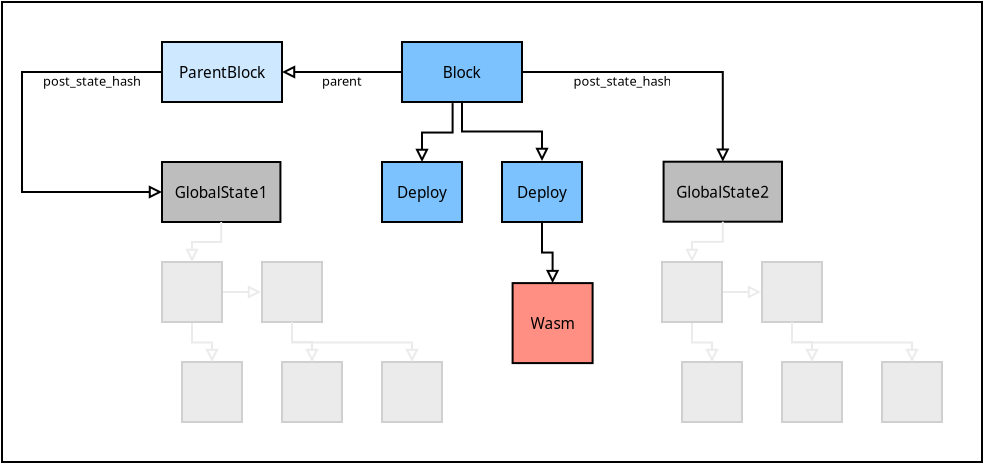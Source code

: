 <?xml version="1.0" encoding="UTF-8"?>
<dia:diagram xmlns:dia="http://www.lysator.liu.se/~alla/dia/">
  <dia:layer name="Bounding Box" visible="true" connectable="true">
    <dia:object type="Standard - Box" version="0" id="O0">
      <dia:attribute name="obj_pos">
        <dia:point val="-13,4"/>
      </dia:attribute>
      <dia:attribute name="obj_bb">
        <dia:rectangle val="-13.05,3.95;36.05,27.05"/>
      </dia:attribute>
      <dia:attribute name="elem_corner">
        <dia:point val="-13,4"/>
      </dia:attribute>
      <dia:attribute name="elem_width">
        <dia:real val="49"/>
      </dia:attribute>
      <dia:attribute name="elem_height">
        <dia:real val="23"/>
      </dia:attribute>
      <dia:attribute name="show_background">
        <dia:boolean val="true"/>
      </dia:attribute>
    </dia:object>
  </dia:layer>
  <dia:layer name="Diagram" visible="true" connectable="true" active="true">
    <dia:object type="Standard - Box" version="0" id="O1">
      <dia:attribute name="obj_pos">
        <dia:point val="7,6"/>
      </dia:attribute>
      <dia:attribute name="obj_bb">
        <dia:rectangle val="6.95,5.95;13.05,9.05"/>
      </dia:attribute>
      <dia:attribute name="elem_corner">
        <dia:point val="7,6"/>
      </dia:attribute>
      <dia:attribute name="elem_width">
        <dia:real val="6"/>
      </dia:attribute>
      <dia:attribute name="elem_height">
        <dia:real val="3"/>
      </dia:attribute>
      <dia:attribute name="inner_color">
        <dia:color val="#7bc2ffff"/>
      </dia:attribute>
      <dia:attribute name="show_background">
        <dia:boolean val="true"/>
      </dia:attribute>
    </dia:object>
    <dia:object type="Standard - Text" version="1" id="O2">
      <dia:attribute name="obj_pos">
        <dia:point val="10,7.5"/>
      </dia:attribute>
      <dia:attribute name="obj_bb">
        <dia:rectangle val="9.054,7.04;10.946,7.96"/>
      </dia:attribute>
      <dia:attribute name="text">
        <dia:composite type="text">
          <dia:attribute name="string">
            <dia:string>#Block#</dia:string>
          </dia:attribute>
          <dia:attribute name="font">
            <dia:font family="Fira Sans" style="0" name="Courier"/>
          </dia:attribute>
          <dia:attribute name="height">
            <dia:real val="0.959"/>
          </dia:attribute>
          <dia:attribute name="pos">
            <dia:point val="10,7.757"/>
          </dia:attribute>
          <dia:attribute name="color">
            <dia:color val="#000000ff"/>
          </dia:attribute>
          <dia:attribute name="alignment">
            <dia:enum val="1"/>
          </dia:attribute>
        </dia:composite>
      </dia:attribute>
      <dia:attribute name="valign">
        <dia:enum val="2"/>
      </dia:attribute>
      <dia:connections>
        <dia:connection handle="0" to="O1" connection="8"/>
      </dia:connections>
    </dia:object>
    <dia:object type="Standard - Box" version="0" id="O3">
      <dia:attribute name="obj_pos">
        <dia:point val="6,12"/>
      </dia:attribute>
      <dia:attribute name="obj_bb">
        <dia:rectangle val="5.95,11.95;10.05,15.05"/>
      </dia:attribute>
      <dia:attribute name="elem_corner">
        <dia:point val="6,12"/>
      </dia:attribute>
      <dia:attribute name="elem_width">
        <dia:real val="4"/>
      </dia:attribute>
      <dia:attribute name="elem_height">
        <dia:real val="3"/>
      </dia:attribute>
      <dia:attribute name="inner_color">
        <dia:color val="#7bc2ffff"/>
      </dia:attribute>
      <dia:attribute name="show_background">
        <dia:boolean val="true"/>
      </dia:attribute>
    </dia:object>
    <dia:object type="Standard - Text" version="1" id="O4">
      <dia:attribute name="obj_pos">
        <dia:point val="8,13.5"/>
      </dia:attribute>
      <dia:attribute name="obj_bb">
        <dia:rectangle val="6.796,13.005;9.227,13.995"/>
      </dia:attribute>
      <dia:attribute name="text">
        <dia:composite type="text">
          <dia:attribute name="string">
            <dia:string>#Deploy#</dia:string>
          </dia:attribute>
          <dia:attribute name="font">
            <dia:font family="Fira Sans" style="0" name="Courier"/>
          </dia:attribute>
          <dia:attribute name="height">
            <dia:real val="0.959"/>
          </dia:attribute>
          <dia:attribute name="pos">
            <dia:point val="8,13.745"/>
          </dia:attribute>
          <dia:attribute name="color">
            <dia:color val="#000000ff"/>
          </dia:attribute>
          <dia:attribute name="alignment">
            <dia:enum val="1"/>
          </dia:attribute>
        </dia:composite>
      </dia:attribute>
      <dia:attribute name="valign">
        <dia:enum val="2"/>
      </dia:attribute>
      <dia:connections>
        <dia:connection handle="0" to="O3" connection="8"/>
      </dia:connections>
    </dia:object>
    <dia:object type="Standard - Box" version="0" id="O5">
      <dia:attribute name="obj_pos">
        <dia:point val="12,12"/>
      </dia:attribute>
      <dia:attribute name="obj_bb">
        <dia:rectangle val="11.95,11.95;16.05,15.05"/>
      </dia:attribute>
      <dia:attribute name="elem_corner">
        <dia:point val="12,12"/>
      </dia:attribute>
      <dia:attribute name="elem_width">
        <dia:real val="4"/>
      </dia:attribute>
      <dia:attribute name="elem_height">
        <dia:real val="3"/>
      </dia:attribute>
      <dia:attribute name="inner_color">
        <dia:color val="#7bc2ffff"/>
      </dia:attribute>
      <dia:attribute name="show_background">
        <dia:boolean val="true"/>
      </dia:attribute>
    </dia:object>
    <dia:object type="Standard - Text" version="1" id="O6">
      <dia:attribute name="obj_pos">
        <dia:point val="14,13.5"/>
      </dia:attribute>
      <dia:attribute name="obj_bb">
        <dia:rectangle val="12.796,13.005;15.227,13.995"/>
      </dia:attribute>
      <dia:attribute name="text">
        <dia:composite type="text">
          <dia:attribute name="string">
            <dia:string>#Deploy#</dia:string>
          </dia:attribute>
          <dia:attribute name="font">
            <dia:font family="Fira Sans" style="0" name="Courier"/>
          </dia:attribute>
          <dia:attribute name="height">
            <dia:real val="0.959"/>
          </dia:attribute>
          <dia:attribute name="pos">
            <dia:point val="14,13.745"/>
          </dia:attribute>
          <dia:attribute name="color">
            <dia:color val="#000000ff"/>
          </dia:attribute>
          <dia:attribute name="alignment">
            <dia:enum val="1"/>
          </dia:attribute>
        </dia:composite>
      </dia:attribute>
      <dia:attribute name="valign">
        <dia:enum val="2"/>
      </dia:attribute>
      <dia:connections>
        <dia:connection handle="0" to="O5" connection="8"/>
      </dia:connections>
    </dia:object>
    <dia:object type="Standard - ZigZagLine" version="1" id="O7">
      <dia:attribute name="obj_pos">
        <dia:point val="9.53,9.055"/>
      </dia:attribute>
      <dia:attribute name="obj_bb">
        <dia:rectangle val="7.669,9.005;9.58,12.05"/>
      </dia:attribute>
      <dia:attribute name="orth_points">
        <dia:point val="9.53,9.055"/>
        <dia:point val="9.53,10.527"/>
        <dia:point val="8,10.527"/>
        <dia:point val="8,12"/>
      </dia:attribute>
      <dia:attribute name="orth_orient">
        <dia:enum val="1"/>
        <dia:enum val="0"/>
        <dia:enum val="1"/>
      </dia:attribute>
      <dia:attribute name="autorouting">
        <dia:boolean val="true"/>
      </dia:attribute>
      <dia:attribute name="end_arrow">
        <dia:enum val="2"/>
      </dia:attribute>
      <dia:attribute name="end_arrow_length">
        <dia:real val="0.5"/>
      </dia:attribute>
      <dia:attribute name="end_arrow_width">
        <dia:real val="0.5"/>
      </dia:attribute>
      <dia:connections>
        <dia:connection handle="1" to="O3" connection="1"/>
      </dia:connections>
    </dia:object>
    <dia:object type="Standard - ZigZagLine" version="1" id="O8">
      <dia:attribute name="obj_pos">
        <dia:point val="10,9"/>
      </dia:attribute>
      <dia:attribute name="obj_bb">
        <dia:rectangle val="9.95,8.95;14.331,12.0"/>
      </dia:attribute>
      <dia:attribute name="orth_points">
        <dia:point val="10,9"/>
        <dia:point val="10,10.475"/>
        <dia:point val="14,10.475"/>
        <dia:point val="14,11.95"/>
      </dia:attribute>
      <dia:attribute name="orth_orient">
        <dia:enum val="1"/>
        <dia:enum val="0"/>
        <dia:enum val="1"/>
      </dia:attribute>
      <dia:attribute name="autorouting">
        <dia:boolean val="true"/>
      </dia:attribute>
      <dia:attribute name="end_arrow">
        <dia:enum val="2"/>
      </dia:attribute>
      <dia:attribute name="end_arrow_length">
        <dia:real val="0.5"/>
      </dia:attribute>
      <dia:attribute name="end_arrow_width">
        <dia:real val="0.5"/>
      </dia:attribute>
      <dia:connections>
        <dia:connection handle="0" to="O1" connection="6"/>
        <dia:connection handle="1" to="O5" connection="8"/>
      </dia:connections>
    </dia:object>
    <dia:object type="Standard - Box" version="0" id="O9">
      <dia:attribute name="obj_pos">
        <dia:point val="12.53,18.055"/>
      </dia:attribute>
      <dia:attribute name="obj_bb">
        <dia:rectangle val="12.48,18.005;16.58,22.105"/>
      </dia:attribute>
      <dia:attribute name="elem_corner">
        <dia:point val="12.53,18.055"/>
      </dia:attribute>
      <dia:attribute name="elem_width">
        <dia:real val="4"/>
      </dia:attribute>
      <dia:attribute name="elem_height">
        <dia:real val="4"/>
      </dia:attribute>
      <dia:attribute name="inner_color">
        <dia:color val="#ff8f83ff"/>
      </dia:attribute>
      <dia:attribute name="show_background">
        <dia:boolean val="true"/>
      </dia:attribute>
    </dia:object>
    <dia:object type="Standard - Text" version="1" id="O10">
      <dia:attribute name="obj_pos">
        <dia:point val="14.53,20.055"/>
      </dia:attribute>
      <dia:attribute name="obj_bb">
        <dia:rectangle val="13.509,19.56;15.574,20.55"/>
      </dia:attribute>
      <dia:attribute name="text">
        <dia:composite type="text">
          <dia:attribute name="string">
            <dia:string>#Wasm#</dia:string>
          </dia:attribute>
          <dia:attribute name="font">
            <dia:font family="Fira Sans" style="0" name="Courier"/>
          </dia:attribute>
          <dia:attribute name="height">
            <dia:real val="0.959"/>
          </dia:attribute>
          <dia:attribute name="pos">
            <dia:point val="14.53,20.3"/>
          </dia:attribute>
          <dia:attribute name="color">
            <dia:color val="#000000ff"/>
          </dia:attribute>
          <dia:attribute name="alignment">
            <dia:enum val="1"/>
          </dia:attribute>
        </dia:composite>
      </dia:attribute>
      <dia:attribute name="valign">
        <dia:enum val="2"/>
      </dia:attribute>
      <dia:connections>
        <dia:connection handle="0" to="O9" connection="8"/>
      </dia:connections>
    </dia:object>
    <dia:object type="Standard - ZigZagLine" version="1" id="O11">
      <dia:attribute name="obj_pos">
        <dia:point val="14,15"/>
      </dia:attribute>
      <dia:attribute name="obj_bb">
        <dia:rectangle val="13.95,14.95;14.861,18.105"/>
      </dia:attribute>
      <dia:attribute name="orth_points">
        <dia:point val="14,15"/>
        <dia:point val="14,16.527"/>
        <dia:point val="14.53,16.527"/>
        <dia:point val="14.53,18.055"/>
      </dia:attribute>
      <dia:attribute name="orth_orient">
        <dia:enum val="1"/>
        <dia:enum val="0"/>
        <dia:enum val="1"/>
      </dia:attribute>
      <dia:attribute name="autorouting">
        <dia:boolean val="true"/>
      </dia:attribute>
      <dia:attribute name="end_arrow">
        <dia:enum val="2"/>
      </dia:attribute>
      <dia:attribute name="end_arrow_length">
        <dia:real val="0.5"/>
      </dia:attribute>
      <dia:attribute name="end_arrow_width">
        <dia:real val="0.5"/>
      </dia:attribute>
      <dia:connections>
        <dia:connection handle="0" to="O5" connection="6"/>
        <dia:connection handle="1" to="O9" connection="1"/>
      </dia:connections>
    </dia:object>
    <dia:object type="Standard - Box" version="0" id="O12">
      <dia:attribute name="obj_pos">
        <dia:point val="20.079,11.985"/>
      </dia:attribute>
      <dia:attribute name="obj_bb">
        <dia:rectangle val="20.029,11.935;26.05,15.035"/>
      </dia:attribute>
      <dia:attribute name="elem_corner">
        <dia:point val="20.079,11.985"/>
      </dia:attribute>
      <dia:attribute name="elem_width">
        <dia:real val="5.921"/>
      </dia:attribute>
      <dia:attribute name="elem_height">
        <dia:real val="3"/>
      </dia:attribute>
      <dia:attribute name="inner_color">
        <dia:color val="#bdbdbdff"/>
      </dia:attribute>
      <dia:attribute name="show_background">
        <dia:boolean val="true"/>
      </dia:attribute>
    </dia:object>
    <dia:object type="Standard - Text" version="1" id="O13">
      <dia:attribute name="obj_pos">
        <dia:point val="23.039,13.485"/>
      </dia:attribute>
      <dia:attribute name="obj_bb">
        <dia:rectangle val="20.823,12.99;25.279,13.979"/>
      </dia:attribute>
      <dia:attribute name="text">
        <dia:composite type="text">
          <dia:attribute name="string">
            <dia:string>#GlobalState2#</dia:string>
          </dia:attribute>
          <dia:attribute name="font">
            <dia:font family="Fira Sans" style="0" name="Courier"/>
          </dia:attribute>
          <dia:attribute name="height">
            <dia:real val="0.959"/>
          </dia:attribute>
          <dia:attribute name="pos">
            <dia:point val="23.039,13.73"/>
          </dia:attribute>
          <dia:attribute name="color">
            <dia:color val="#000000ff"/>
          </dia:attribute>
          <dia:attribute name="alignment">
            <dia:enum val="1"/>
          </dia:attribute>
        </dia:composite>
      </dia:attribute>
      <dia:attribute name="valign">
        <dia:enum val="2"/>
      </dia:attribute>
      <dia:connections>
        <dia:connection handle="0" to="O12" connection="8"/>
      </dia:connections>
    </dia:object>
    <dia:object type="Standard - Box" version="0" id="O14">
      <dia:attribute name="obj_pos">
        <dia:point val="20,17"/>
      </dia:attribute>
      <dia:attribute name="obj_bb">
        <dia:rectangle val="19.95,16.95;23.05,20.05"/>
      </dia:attribute>
      <dia:attribute name="elem_corner">
        <dia:point val="20,17"/>
      </dia:attribute>
      <dia:attribute name="elem_width">
        <dia:real val="3"/>
      </dia:attribute>
      <dia:attribute name="elem_height">
        <dia:real val="3"/>
      </dia:attribute>
      <dia:attribute name="border_color">
        <dia:color val="#d0d0d0ff"/>
      </dia:attribute>
      <dia:attribute name="inner_color">
        <dia:color val="#ebebebff"/>
      </dia:attribute>
      <dia:attribute name="show_background">
        <dia:boolean val="true"/>
      </dia:attribute>
    </dia:object>
    <dia:object type="Standard - Box" version="0" id="O15">
      <dia:attribute name="obj_pos">
        <dia:point val="25,17"/>
      </dia:attribute>
      <dia:attribute name="obj_bb">
        <dia:rectangle val="24.95,16.95;28.05,20.05"/>
      </dia:attribute>
      <dia:attribute name="elem_corner">
        <dia:point val="25,17"/>
      </dia:attribute>
      <dia:attribute name="elem_width">
        <dia:real val="3"/>
      </dia:attribute>
      <dia:attribute name="elem_height">
        <dia:real val="3"/>
      </dia:attribute>
      <dia:attribute name="border_color">
        <dia:color val="#d0d0d0ff"/>
      </dia:attribute>
      <dia:attribute name="inner_color">
        <dia:color val="#ebebebff"/>
      </dia:attribute>
      <dia:attribute name="show_background">
        <dia:boolean val="true"/>
      </dia:attribute>
    </dia:object>
    <dia:object type="Standard - Box" version="0" id="O16">
      <dia:attribute name="obj_pos">
        <dia:point val="21,22"/>
      </dia:attribute>
      <dia:attribute name="obj_bb">
        <dia:rectangle val="20.95,21.95;24.05,25.05"/>
      </dia:attribute>
      <dia:attribute name="elem_corner">
        <dia:point val="21,22"/>
      </dia:attribute>
      <dia:attribute name="elem_width">
        <dia:real val="3"/>
      </dia:attribute>
      <dia:attribute name="elem_height">
        <dia:real val="3"/>
      </dia:attribute>
      <dia:attribute name="border_color">
        <dia:color val="#d0d0d0ff"/>
      </dia:attribute>
      <dia:attribute name="inner_color">
        <dia:color val="#ebebebff"/>
      </dia:attribute>
      <dia:attribute name="show_background">
        <dia:boolean val="true"/>
      </dia:attribute>
    </dia:object>
    <dia:object type="Standard - Box" version="0" id="O17">
      <dia:attribute name="obj_pos">
        <dia:point val="26,22"/>
      </dia:attribute>
      <dia:attribute name="obj_bb">
        <dia:rectangle val="25.95,21.95;29.05,25.05"/>
      </dia:attribute>
      <dia:attribute name="elem_corner">
        <dia:point val="26,22"/>
      </dia:attribute>
      <dia:attribute name="elem_width">
        <dia:real val="3"/>
      </dia:attribute>
      <dia:attribute name="elem_height">
        <dia:real val="3"/>
      </dia:attribute>
      <dia:attribute name="border_color">
        <dia:color val="#d0d0d0ff"/>
      </dia:attribute>
      <dia:attribute name="inner_color">
        <dia:color val="#ebebebff"/>
      </dia:attribute>
      <dia:attribute name="show_background">
        <dia:boolean val="true"/>
      </dia:attribute>
    </dia:object>
    <dia:object type="Standard - Box" version="0" id="O18">
      <dia:attribute name="obj_pos">
        <dia:point val="31,22"/>
      </dia:attribute>
      <dia:attribute name="obj_bb">
        <dia:rectangle val="30.95,21.95;34.05,25.05"/>
      </dia:attribute>
      <dia:attribute name="elem_corner">
        <dia:point val="31,22"/>
      </dia:attribute>
      <dia:attribute name="elem_width">
        <dia:real val="3"/>
      </dia:attribute>
      <dia:attribute name="elem_height">
        <dia:real val="3"/>
      </dia:attribute>
      <dia:attribute name="border_color">
        <dia:color val="#d0d0d0ff"/>
      </dia:attribute>
      <dia:attribute name="inner_color">
        <dia:color val="#ebebebff"/>
      </dia:attribute>
      <dia:attribute name="show_background">
        <dia:boolean val="true"/>
      </dia:attribute>
    </dia:object>
    <dia:object type="Standard - ZigZagLine" version="1" id="O19">
      <dia:attribute name="obj_pos">
        <dia:point val="21.5,20.05"/>
      </dia:attribute>
      <dia:attribute name="obj_bb">
        <dia:rectangle val="21.45,20.0;22.831,22.05"/>
      </dia:attribute>
      <dia:attribute name="orth_points">
        <dia:point val="21.5,20.05"/>
        <dia:point val="21.5,21.025"/>
        <dia:point val="22.5,21.025"/>
        <dia:point val="22.5,22"/>
      </dia:attribute>
      <dia:attribute name="orth_orient">
        <dia:enum val="1"/>
        <dia:enum val="0"/>
        <dia:enum val="1"/>
      </dia:attribute>
      <dia:attribute name="autorouting">
        <dia:boolean val="true"/>
      </dia:attribute>
      <dia:attribute name="line_color">
        <dia:color val="#ebebebff"/>
      </dia:attribute>
      <dia:attribute name="end_arrow">
        <dia:enum val="2"/>
      </dia:attribute>
      <dia:attribute name="end_arrow_length">
        <dia:real val="0.5"/>
      </dia:attribute>
      <dia:attribute name="end_arrow_width">
        <dia:real val="0.5"/>
      </dia:attribute>
      <dia:connections>
        <dia:connection handle="0" to="O14" connection="8"/>
        <dia:connection handle="1" to="O16" connection="1"/>
      </dia:connections>
    </dia:object>
    <dia:object type="Standard - ZigZagLine" version="1" id="O20">
      <dia:attribute name="obj_pos">
        <dia:point val="26.5,20"/>
      </dia:attribute>
      <dia:attribute name="obj_bb">
        <dia:rectangle val="26.45,19.95;27.831,22.05"/>
      </dia:attribute>
      <dia:attribute name="orth_points">
        <dia:point val="26.5,20"/>
        <dia:point val="26.5,21"/>
        <dia:point val="27.5,21"/>
        <dia:point val="27.5,22"/>
      </dia:attribute>
      <dia:attribute name="orth_orient">
        <dia:enum val="1"/>
        <dia:enum val="0"/>
        <dia:enum val="1"/>
      </dia:attribute>
      <dia:attribute name="autorouting">
        <dia:boolean val="true"/>
      </dia:attribute>
      <dia:attribute name="line_color">
        <dia:color val="#ebebebff"/>
      </dia:attribute>
      <dia:attribute name="end_arrow">
        <dia:enum val="2"/>
      </dia:attribute>
      <dia:attribute name="end_arrow_length">
        <dia:real val="0.5"/>
      </dia:attribute>
      <dia:attribute name="end_arrow_width">
        <dia:real val="0.5"/>
      </dia:attribute>
      <dia:connections>
        <dia:connection handle="0" to="O15" connection="6"/>
        <dia:connection handle="1" to="O17" connection="1"/>
      </dia:connections>
    </dia:object>
    <dia:object type="Standard - ZigZagLine" version="1" id="O21">
      <dia:attribute name="obj_pos">
        <dia:point val="26.5,20.05"/>
      </dia:attribute>
      <dia:attribute name="obj_bb">
        <dia:rectangle val="26.45,20.0;32.831,22.05"/>
      </dia:attribute>
      <dia:attribute name="orth_points">
        <dia:point val="26.5,20.05"/>
        <dia:point val="26.5,21.025"/>
        <dia:point val="32.5,21.025"/>
        <dia:point val="32.5,22"/>
      </dia:attribute>
      <dia:attribute name="orth_orient">
        <dia:enum val="1"/>
        <dia:enum val="0"/>
        <dia:enum val="1"/>
      </dia:attribute>
      <dia:attribute name="autorouting">
        <dia:boolean val="true"/>
      </dia:attribute>
      <dia:attribute name="line_color">
        <dia:color val="#ebebebff"/>
      </dia:attribute>
      <dia:attribute name="end_arrow">
        <dia:enum val="2"/>
      </dia:attribute>
      <dia:attribute name="end_arrow_length">
        <dia:real val="0.5"/>
      </dia:attribute>
      <dia:attribute name="end_arrow_width">
        <dia:real val="0.5"/>
      </dia:attribute>
      <dia:connections>
        <dia:connection handle="0" to="O15" connection="8"/>
        <dia:connection handle="1" to="O18" connection="1"/>
      </dia:connections>
    </dia:object>
    <dia:object type="Standard - ZigZagLine" version="1" id="O22">
      <dia:attribute name="obj_pos">
        <dia:point val="23.039,14.985"/>
      </dia:attribute>
      <dia:attribute name="obj_bb">
        <dia:rectangle val="21.169,14.935;23.089,17.05"/>
      </dia:attribute>
      <dia:attribute name="orth_points">
        <dia:point val="23.039,14.985"/>
        <dia:point val="23.039,15.992"/>
        <dia:point val="21.5,15.992"/>
        <dia:point val="21.5,17"/>
      </dia:attribute>
      <dia:attribute name="orth_orient">
        <dia:enum val="1"/>
        <dia:enum val="0"/>
        <dia:enum val="1"/>
      </dia:attribute>
      <dia:attribute name="autorouting">
        <dia:boolean val="true"/>
      </dia:attribute>
      <dia:attribute name="line_color">
        <dia:color val="#ebebebff"/>
      </dia:attribute>
      <dia:attribute name="end_arrow">
        <dia:enum val="2"/>
      </dia:attribute>
      <dia:attribute name="end_arrow_length">
        <dia:real val="0.5"/>
      </dia:attribute>
      <dia:attribute name="end_arrow_width">
        <dia:real val="0.5"/>
      </dia:attribute>
      <dia:connections>
        <dia:connection handle="0" to="O12" connection="6"/>
        <dia:connection handle="1" to="O14" connection="1"/>
      </dia:connections>
    </dia:object>
    <dia:object type="Standard - ZigZagLine" version="1" id="O23">
      <dia:attribute name="obj_pos">
        <dia:point val="23.049,18.5"/>
      </dia:attribute>
      <dia:attribute name="obj_bb">
        <dia:rectangle val="22.999,18.169;25.001,18.831"/>
      </dia:attribute>
      <dia:attribute name="orth_points">
        <dia:point val="23.049,18.5"/>
        <dia:point val="24,18.5"/>
        <dia:point val="24,18.5"/>
        <dia:point val="24.951,18.5"/>
      </dia:attribute>
      <dia:attribute name="orth_orient">
        <dia:enum val="0"/>
        <dia:enum val="1"/>
        <dia:enum val="0"/>
      </dia:attribute>
      <dia:attribute name="autorouting">
        <dia:boolean val="false"/>
      </dia:attribute>
      <dia:attribute name="line_color">
        <dia:color val="#ebebebff"/>
      </dia:attribute>
      <dia:attribute name="end_arrow">
        <dia:enum val="2"/>
      </dia:attribute>
      <dia:attribute name="end_arrow_length">
        <dia:real val="0.5"/>
      </dia:attribute>
      <dia:attribute name="end_arrow_width">
        <dia:real val="0.5"/>
      </dia:attribute>
      <dia:connections>
        <dia:connection handle="0" to="O14" connection="8"/>
        <dia:connection handle="1" to="O15" connection="8"/>
      </dia:connections>
    </dia:object>
    <dia:object type="Standard - ZigZagLine" version="1" id="O24">
      <dia:attribute name="obj_pos">
        <dia:point val="13,7.5"/>
      </dia:attribute>
      <dia:attribute name="obj_bb">
        <dia:rectangle val="12.95,7.45;23.37,12.035"/>
      </dia:attribute>
      <dia:attribute name="orth_points">
        <dia:point val="13,7.5"/>
        <dia:point val="23.039,7.5"/>
        <dia:point val="23.039,11.985"/>
      </dia:attribute>
      <dia:attribute name="orth_orient">
        <dia:enum val="0"/>
        <dia:enum val="1"/>
      </dia:attribute>
      <dia:attribute name="autorouting">
        <dia:boolean val="true"/>
      </dia:attribute>
      <dia:attribute name="end_arrow">
        <dia:enum val="2"/>
      </dia:attribute>
      <dia:attribute name="end_arrow_length">
        <dia:real val="0.5"/>
      </dia:attribute>
      <dia:attribute name="end_arrow_width">
        <dia:real val="0.5"/>
      </dia:attribute>
      <dia:connections>
        <dia:connection handle="0" to="O1" connection="4"/>
        <dia:connection handle="1" to="O12" connection="1"/>
      </dia:connections>
    </dia:object>
    <dia:object type="Standard - Text" version="1" id="O25">
      <dia:attribute name="obj_pos">
        <dia:point val="18.02,7.5"/>
      </dia:attribute>
      <dia:attribute name="obj_bb">
        <dia:rectangle val="15.433,7.5;20.606,8.245"/>
      </dia:attribute>
      <dia:attribute name="text">
        <dia:composite type="text">
          <dia:attribute name="string">
            <dia:string>#post_state_hash#</dia:string>
          </dia:attribute>
          <dia:attribute name="font">
            <dia:font family="sans" style="0" name="Helvetica"/>
          </dia:attribute>
          <dia:attribute name="height">
            <dia:real val="0.8"/>
          </dia:attribute>
          <dia:attribute name="pos">
            <dia:point val="18.02,8.094"/>
          </dia:attribute>
          <dia:attribute name="color">
            <dia:color val="#000000ff"/>
          </dia:attribute>
          <dia:attribute name="alignment">
            <dia:enum val="1"/>
          </dia:attribute>
        </dia:composite>
      </dia:attribute>
      <dia:attribute name="valign">
        <dia:enum val="0"/>
      </dia:attribute>
      <dia:connections>
        <dia:connection handle="0" to="O24" connection="0"/>
      </dia:connections>
    </dia:object>
    <dia:object type="Standard - Box" version="0" id="O26">
      <dia:attribute name="obj_pos">
        <dia:point val="-5,6"/>
      </dia:attribute>
      <dia:attribute name="obj_bb">
        <dia:rectangle val="-5.05,5.95;1.05,9.05"/>
      </dia:attribute>
      <dia:attribute name="elem_corner">
        <dia:point val="-5,6"/>
      </dia:attribute>
      <dia:attribute name="elem_width">
        <dia:real val="6"/>
      </dia:attribute>
      <dia:attribute name="elem_height">
        <dia:real val="3"/>
      </dia:attribute>
      <dia:attribute name="inner_color">
        <dia:color val="#cde8ffff"/>
      </dia:attribute>
      <dia:attribute name="show_background">
        <dia:boolean val="true"/>
      </dia:attribute>
    </dia:object>
    <dia:object type="Standard - Text" version="1" id="O27">
      <dia:attribute name="obj_pos">
        <dia:point val="-2,7.5"/>
      </dia:attribute>
      <dia:attribute name="obj_bb">
        <dia:rectangle val="-4.085,7.005;0.108,7.995"/>
      </dia:attribute>
      <dia:attribute name="text">
        <dia:composite type="text">
          <dia:attribute name="string">
            <dia:string>#ParentBlock#</dia:string>
          </dia:attribute>
          <dia:attribute name="font">
            <dia:font family="Fira Sans" style="0" name="Courier"/>
          </dia:attribute>
          <dia:attribute name="height">
            <dia:real val="0.959"/>
          </dia:attribute>
          <dia:attribute name="pos">
            <dia:point val="-2,7.745"/>
          </dia:attribute>
          <dia:attribute name="color">
            <dia:color val="#000000ff"/>
          </dia:attribute>
          <dia:attribute name="alignment">
            <dia:enum val="1"/>
          </dia:attribute>
        </dia:composite>
      </dia:attribute>
      <dia:attribute name="valign">
        <dia:enum val="2"/>
      </dia:attribute>
      <dia:connections>
        <dia:connection handle="0" to="O26" connection="8"/>
      </dia:connections>
    </dia:object>
    <dia:object type="Standard - ZigZagLine" version="1" id="O28">
      <dia:attribute name="obj_pos">
        <dia:point val="7,7.5"/>
      </dia:attribute>
      <dia:attribute name="obj_bb">
        <dia:rectangle val="0.95,7.169;7.05,7.831"/>
      </dia:attribute>
      <dia:attribute name="orth_points">
        <dia:point val="7,7.5"/>
        <dia:point val="4,7.5"/>
        <dia:point val="4,7.5"/>
        <dia:point val="1,7.5"/>
      </dia:attribute>
      <dia:attribute name="orth_orient">
        <dia:enum val="0"/>
        <dia:enum val="1"/>
        <dia:enum val="0"/>
      </dia:attribute>
      <dia:attribute name="autorouting">
        <dia:boolean val="true"/>
      </dia:attribute>
      <dia:attribute name="end_arrow">
        <dia:enum val="2"/>
      </dia:attribute>
      <dia:attribute name="end_arrow_length">
        <dia:real val="0.5"/>
      </dia:attribute>
      <dia:attribute name="end_arrow_width">
        <dia:real val="0.5"/>
      </dia:attribute>
      <dia:connections>
        <dia:connection handle="0" to="O1" connection="3"/>
        <dia:connection handle="1" to="O26" connection="4"/>
      </dia:connections>
    </dia:object>
    <dia:object type="Standard - Text" version="1" id="O29">
      <dia:attribute name="obj_pos">
        <dia:point val="4,7.5"/>
      </dia:attribute>
      <dia:attribute name="obj_bb">
        <dia:rectangle val="2.953,7.5;5.048,8.245"/>
      </dia:attribute>
      <dia:attribute name="text">
        <dia:composite type="text">
          <dia:attribute name="string">
            <dia:string>#parent#</dia:string>
          </dia:attribute>
          <dia:attribute name="font">
            <dia:font family="sans" style="0" name="Helvetica"/>
          </dia:attribute>
          <dia:attribute name="height">
            <dia:real val="0.8"/>
          </dia:attribute>
          <dia:attribute name="pos">
            <dia:point val="4,8.094"/>
          </dia:attribute>
          <dia:attribute name="color">
            <dia:color val="#000000ff"/>
          </dia:attribute>
          <dia:attribute name="alignment">
            <dia:enum val="1"/>
          </dia:attribute>
        </dia:composite>
      </dia:attribute>
      <dia:attribute name="valign">
        <dia:enum val="0"/>
      </dia:attribute>
      <dia:connections>
        <dia:connection handle="0" to="O28" connection="1"/>
      </dia:connections>
    </dia:object>
    <dia:object type="Standard - Box" version="0" id="O30">
      <dia:attribute name="obj_pos">
        <dia:point val="-5,12"/>
      </dia:attribute>
      <dia:attribute name="obj_bb">
        <dia:rectangle val="-5.05,11.95;0.971,15.05"/>
      </dia:attribute>
      <dia:attribute name="elem_corner">
        <dia:point val="-5,12"/>
      </dia:attribute>
      <dia:attribute name="elem_width">
        <dia:real val="5.921"/>
      </dia:attribute>
      <dia:attribute name="elem_height">
        <dia:real val="3"/>
      </dia:attribute>
      <dia:attribute name="inner_color">
        <dia:color val="#bdbdbdff"/>
      </dia:attribute>
      <dia:attribute name="show_background">
        <dia:boolean val="true"/>
      </dia:attribute>
    </dia:object>
    <dia:object type="Standard - Text" version="1" id="O31">
      <dia:attribute name="obj_pos">
        <dia:point val="-2.039,13.5"/>
      </dia:attribute>
      <dia:attribute name="obj_bb">
        <dia:rectangle val="-4.232,13.005;0.176,13.995"/>
      </dia:attribute>
      <dia:attribute name="text">
        <dia:composite type="text">
          <dia:attribute name="string">
            <dia:string>#GlobalState1#</dia:string>
          </dia:attribute>
          <dia:attribute name="font">
            <dia:font family="Fira Sans" style="0" name="Courier"/>
          </dia:attribute>
          <dia:attribute name="height">
            <dia:real val="0.959"/>
          </dia:attribute>
          <dia:attribute name="pos">
            <dia:point val="-2.039,13.745"/>
          </dia:attribute>
          <dia:attribute name="color">
            <dia:color val="#000000ff"/>
          </dia:attribute>
          <dia:attribute name="alignment">
            <dia:enum val="1"/>
          </dia:attribute>
        </dia:composite>
      </dia:attribute>
      <dia:attribute name="valign">
        <dia:enum val="2"/>
      </dia:attribute>
      <dia:connections>
        <dia:connection handle="0" to="O30" connection="8"/>
      </dia:connections>
    </dia:object>
    <dia:object type="Standard - ZigZagLine" version="1" id="O32">
      <dia:attribute name="obj_pos">
        <dia:point val="-5,7.5"/>
      </dia:attribute>
      <dia:attribute name="obj_bb">
        <dia:rectangle val="-12.05,7.45;-4.95,13.831"/>
      </dia:attribute>
      <dia:attribute name="orth_points">
        <dia:point val="-5,7.5"/>
        <dia:point val="-12,7.5"/>
        <dia:point val="-12,13.5"/>
        <dia:point val="-5,13.5"/>
      </dia:attribute>
      <dia:attribute name="orth_orient">
        <dia:enum val="0"/>
        <dia:enum val="1"/>
        <dia:enum val="0"/>
      </dia:attribute>
      <dia:attribute name="autorouting">
        <dia:boolean val="false"/>
      </dia:attribute>
      <dia:attribute name="end_arrow">
        <dia:enum val="2"/>
      </dia:attribute>
      <dia:attribute name="end_arrow_length">
        <dia:real val="0.5"/>
      </dia:attribute>
      <dia:attribute name="end_arrow_width">
        <dia:real val="0.5"/>
      </dia:attribute>
      <dia:connections>
        <dia:connection handle="0" to="O26" connection="3"/>
        <dia:connection handle="1" to="O30" connection="3"/>
      </dia:connections>
    </dia:object>
    <dia:object type="Standard - Box" version="0" id="O33">
      <dia:attribute name="obj_pos">
        <dia:point val="-5,17"/>
      </dia:attribute>
      <dia:attribute name="obj_bb">
        <dia:rectangle val="-5.05,16.95;-1.95,20.05"/>
      </dia:attribute>
      <dia:attribute name="elem_corner">
        <dia:point val="-5,17"/>
      </dia:attribute>
      <dia:attribute name="elem_width">
        <dia:real val="3"/>
      </dia:attribute>
      <dia:attribute name="elem_height">
        <dia:real val="3"/>
      </dia:attribute>
      <dia:attribute name="border_color">
        <dia:color val="#d0d0d0ff"/>
      </dia:attribute>
      <dia:attribute name="inner_color">
        <dia:color val="#ebebebff"/>
      </dia:attribute>
      <dia:attribute name="show_background">
        <dia:boolean val="true"/>
      </dia:attribute>
    </dia:object>
    <dia:object type="Standard - Box" version="0" id="O34">
      <dia:attribute name="obj_pos">
        <dia:point val="0,17"/>
      </dia:attribute>
      <dia:attribute name="obj_bb">
        <dia:rectangle val="-0.05,16.95;3.05,20.05"/>
      </dia:attribute>
      <dia:attribute name="elem_corner">
        <dia:point val="0,17"/>
      </dia:attribute>
      <dia:attribute name="elem_width">
        <dia:real val="3"/>
      </dia:attribute>
      <dia:attribute name="elem_height">
        <dia:real val="3"/>
      </dia:attribute>
      <dia:attribute name="border_color">
        <dia:color val="#d0d0d0ff"/>
      </dia:attribute>
      <dia:attribute name="inner_color">
        <dia:color val="#ebebebff"/>
      </dia:attribute>
      <dia:attribute name="show_background">
        <dia:boolean val="true"/>
      </dia:attribute>
    </dia:object>
    <dia:object type="Standard - Box" version="0" id="O35">
      <dia:attribute name="obj_pos">
        <dia:point val="-4,22"/>
      </dia:attribute>
      <dia:attribute name="obj_bb">
        <dia:rectangle val="-4.05,21.95;-0.95,25.05"/>
      </dia:attribute>
      <dia:attribute name="elem_corner">
        <dia:point val="-4,22"/>
      </dia:attribute>
      <dia:attribute name="elem_width">
        <dia:real val="3"/>
      </dia:attribute>
      <dia:attribute name="elem_height">
        <dia:real val="3"/>
      </dia:attribute>
      <dia:attribute name="border_color">
        <dia:color val="#d0d0d0ff"/>
      </dia:attribute>
      <dia:attribute name="inner_color">
        <dia:color val="#ebebebff"/>
      </dia:attribute>
      <dia:attribute name="show_background">
        <dia:boolean val="true"/>
      </dia:attribute>
    </dia:object>
    <dia:object type="Standard - Box" version="0" id="O36">
      <dia:attribute name="obj_pos">
        <dia:point val="1,22"/>
      </dia:attribute>
      <dia:attribute name="obj_bb">
        <dia:rectangle val="0.95,21.95;4.05,25.05"/>
      </dia:attribute>
      <dia:attribute name="elem_corner">
        <dia:point val="1,22"/>
      </dia:attribute>
      <dia:attribute name="elem_width">
        <dia:real val="3"/>
      </dia:attribute>
      <dia:attribute name="elem_height">
        <dia:real val="3"/>
      </dia:attribute>
      <dia:attribute name="border_color">
        <dia:color val="#d0d0d0ff"/>
      </dia:attribute>
      <dia:attribute name="inner_color">
        <dia:color val="#ebebebff"/>
      </dia:attribute>
      <dia:attribute name="show_background">
        <dia:boolean val="true"/>
      </dia:attribute>
    </dia:object>
    <dia:object type="Standard - Box" version="0" id="O37">
      <dia:attribute name="obj_pos">
        <dia:point val="6,22"/>
      </dia:attribute>
      <dia:attribute name="obj_bb">
        <dia:rectangle val="5.95,21.95;9.05,25.05"/>
      </dia:attribute>
      <dia:attribute name="elem_corner">
        <dia:point val="6,22"/>
      </dia:attribute>
      <dia:attribute name="elem_width">
        <dia:real val="3"/>
      </dia:attribute>
      <dia:attribute name="elem_height">
        <dia:real val="3"/>
      </dia:attribute>
      <dia:attribute name="border_color">
        <dia:color val="#d0d0d0ff"/>
      </dia:attribute>
      <dia:attribute name="inner_color">
        <dia:color val="#ebebebff"/>
      </dia:attribute>
      <dia:attribute name="show_background">
        <dia:boolean val="true"/>
      </dia:attribute>
    </dia:object>
    <dia:object type="Standard - ZigZagLine" version="1" id="O38">
      <dia:attribute name="obj_pos">
        <dia:point val="-3.5,20.05"/>
      </dia:attribute>
      <dia:attribute name="obj_bb">
        <dia:rectangle val="-3.55,20.0;-2.169,22.05"/>
      </dia:attribute>
      <dia:attribute name="orth_points">
        <dia:point val="-3.5,20.05"/>
        <dia:point val="-3.5,21.025"/>
        <dia:point val="-2.5,21.025"/>
        <dia:point val="-2.5,22"/>
      </dia:attribute>
      <dia:attribute name="orth_orient">
        <dia:enum val="1"/>
        <dia:enum val="0"/>
        <dia:enum val="1"/>
      </dia:attribute>
      <dia:attribute name="autorouting">
        <dia:boolean val="true"/>
      </dia:attribute>
      <dia:attribute name="line_color">
        <dia:color val="#ebebebff"/>
      </dia:attribute>
      <dia:attribute name="end_arrow">
        <dia:enum val="2"/>
      </dia:attribute>
      <dia:attribute name="end_arrow_length">
        <dia:real val="0.5"/>
      </dia:attribute>
      <dia:attribute name="end_arrow_width">
        <dia:real val="0.5"/>
      </dia:attribute>
      <dia:connections>
        <dia:connection handle="0" to="O33" connection="8"/>
        <dia:connection handle="1" to="O35" connection="1"/>
      </dia:connections>
    </dia:object>
    <dia:object type="Standard - ZigZagLine" version="1" id="O39">
      <dia:attribute name="obj_pos">
        <dia:point val="1.5,20"/>
      </dia:attribute>
      <dia:attribute name="obj_bb">
        <dia:rectangle val="1.45,19.95;2.831,22.05"/>
      </dia:attribute>
      <dia:attribute name="orth_points">
        <dia:point val="1.5,20"/>
        <dia:point val="1.5,21"/>
        <dia:point val="2.5,21"/>
        <dia:point val="2.5,22"/>
      </dia:attribute>
      <dia:attribute name="orth_orient">
        <dia:enum val="1"/>
        <dia:enum val="0"/>
        <dia:enum val="1"/>
      </dia:attribute>
      <dia:attribute name="autorouting">
        <dia:boolean val="true"/>
      </dia:attribute>
      <dia:attribute name="line_color">
        <dia:color val="#ebebebff"/>
      </dia:attribute>
      <dia:attribute name="end_arrow">
        <dia:enum val="2"/>
      </dia:attribute>
      <dia:attribute name="end_arrow_length">
        <dia:real val="0.5"/>
      </dia:attribute>
      <dia:attribute name="end_arrow_width">
        <dia:real val="0.5"/>
      </dia:attribute>
      <dia:connections>
        <dia:connection handle="0" to="O34" connection="6"/>
        <dia:connection handle="1" to="O36" connection="1"/>
      </dia:connections>
    </dia:object>
    <dia:object type="Standard - ZigZagLine" version="1" id="O40">
      <dia:attribute name="obj_pos">
        <dia:point val="1.5,20.05"/>
      </dia:attribute>
      <dia:attribute name="obj_bb">
        <dia:rectangle val="1.45,20.0;7.831,22.05"/>
      </dia:attribute>
      <dia:attribute name="orth_points">
        <dia:point val="1.5,20.05"/>
        <dia:point val="1.5,21.025"/>
        <dia:point val="7.5,21.025"/>
        <dia:point val="7.5,22"/>
      </dia:attribute>
      <dia:attribute name="orth_orient">
        <dia:enum val="1"/>
        <dia:enum val="0"/>
        <dia:enum val="1"/>
      </dia:attribute>
      <dia:attribute name="autorouting">
        <dia:boolean val="true"/>
      </dia:attribute>
      <dia:attribute name="line_color">
        <dia:color val="#ebebebff"/>
      </dia:attribute>
      <dia:attribute name="end_arrow">
        <dia:enum val="2"/>
      </dia:attribute>
      <dia:attribute name="end_arrow_length">
        <dia:real val="0.5"/>
      </dia:attribute>
      <dia:attribute name="end_arrow_width">
        <dia:real val="0.5"/>
      </dia:attribute>
      <dia:connections>
        <dia:connection handle="0" to="O34" connection="8"/>
        <dia:connection handle="1" to="O37" connection="1"/>
      </dia:connections>
    </dia:object>
    <dia:object type="Standard - ZigZagLine" version="1" id="O41">
      <dia:attribute name="obj_pos">
        <dia:point val="-2.039,15"/>
      </dia:attribute>
      <dia:attribute name="obj_bb">
        <dia:rectangle val="-3.831,14.95;-1.989,17.05"/>
      </dia:attribute>
      <dia:attribute name="orth_points">
        <dia:point val="-2.039,15"/>
        <dia:point val="-2.039,16"/>
        <dia:point val="-3.5,16"/>
        <dia:point val="-3.5,17"/>
      </dia:attribute>
      <dia:attribute name="orth_orient">
        <dia:enum val="1"/>
        <dia:enum val="0"/>
        <dia:enum val="1"/>
      </dia:attribute>
      <dia:attribute name="autorouting">
        <dia:boolean val="true"/>
      </dia:attribute>
      <dia:attribute name="line_color">
        <dia:color val="#ebebebff"/>
      </dia:attribute>
      <dia:attribute name="end_arrow">
        <dia:enum val="2"/>
      </dia:attribute>
      <dia:attribute name="end_arrow_length">
        <dia:real val="0.5"/>
      </dia:attribute>
      <dia:attribute name="end_arrow_width">
        <dia:real val="0.5"/>
      </dia:attribute>
      <dia:connections>
        <dia:connection handle="0" to="O30" connection="6"/>
        <dia:connection handle="1" to="O33" connection="1"/>
      </dia:connections>
    </dia:object>
    <dia:object type="Standard - ZigZagLine" version="1" id="O42">
      <dia:attribute name="obj_pos">
        <dia:point val="-1.951,18.5"/>
      </dia:attribute>
      <dia:attribute name="obj_bb">
        <dia:rectangle val="-2.001,18.169;0.001,18.831"/>
      </dia:attribute>
      <dia:attribute name="orth_points">
        <dia:point val="-1.951,18.5"/>
        <dia:point val="-1,18.5"/>
        <dia:point val="-1,18.5"/>
        <dia:point val="-0.049,18.5"/>
      </dia:attribute>
      <dia:attribute name="orth_orient">
        <dia:enum val="0"/>
        <dia:enum val="1"/>
        <dia:enum val="0"/>
      </dia:attribute>
      <dia:attribute name="autorouting">
        <dia:boolean val="false"/>
      </dia:attribute>
      <dia:attribute name="line_color">
        <dia:color val="#ebebebff"/>
      </dia:attribute>
      <dia:attribute name="end_arrow">
        <dia:enum val="2"/>
      </dia:attribute>
      <dia:attribute name="end_arrow_length">
        <dia:real val="0.5"/>
      </dia:attribute>
      <dia:attribute name="end_arrow_width">
        <dia:real val="0.5"/>
      </dia:attribute>
      <dia:connections>
        <dia:connection handle="0" to="O33" connection="8"/>
        <dia:connection handle="1" to="O34" connection="8"/>
      </dia:connections>
    </dia:object>
    <dia:object type="Standard - Text" version="1" id="O43">
      <dia:attribute name="obj_pos">
        <dia:point val="-8.5,7.5"/>
      </dia:attribute>
      <dia:attribute name="obj_bb">
        <dia:rectangle val="-11.105,7.5;-5.914,8.301"/>
      </dia:attribute>
      <dia:attribute name="text">
        <dia:composite type="text">
          <dia:attribute name="string">
            <dia:string>#post_state_hash#</dia:string>
          </dia:attribute>
          <dia:attribute name="font">
            <dia:font family="sans" style="0" name="Helvetica"/>
          </dia:attribute>
          <dia:attribute name="height">
            <dia:real val="0.8"/>
          </dia:attribute>
          <dia:attribute name="pos">
            <dia:point val="-8.5,8.113"/>
          </dia:attribute>
          <dia:attribute name="color">
            <dia:color val="#000000ff"/>
          </dia:attribute>
          <dia:attribute name="alignment">
            <dia:enum val="1"/>
          </dia:attribute>
        </dia:composite>
      </dia:attribute>
      <dia:attribute name="valign">
        <dia:enum val="0"/>
      </dia:attribute>
      <dia:connections>
        <dia:connection handle="0" to="O32" connection="0"/>
      </dia:connections>
    </dia:object>
  </dia:layer>
</dia:diagram>
